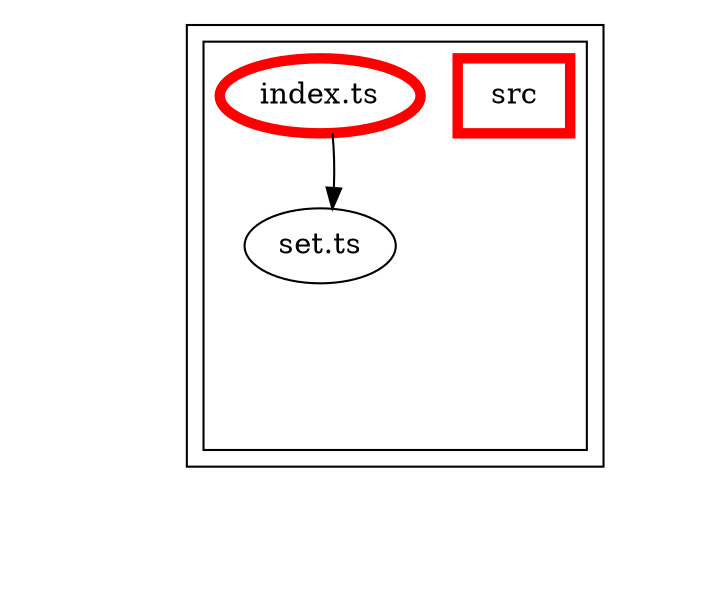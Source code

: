 digraph "dependency-graph-[object Object]" {
  compound = true;
  "dependency-graph-[object Object]" [
    style = "invis";
  ];
  "src/set.ts";
  subgraph "cluster_src" {
    color = "#000000";
    label = "";
    "name_src" [
      penwidth = 5;
      shape = "rectangle";
      color = "#ff0000";
      label = "src";
    ];
    "exit_src" [
      style = "invis";
    ];
    subgraph "cluster_src" {
      color = "#000000";
      label = "";
      "name_src" [
        penwidth = 5;
        shape = "rectangle";
        color = "#ff0000";
        label = "src";
      ];
      "exit_src" [
        style = "invis";
      ];
      "src/index.ts" [
        label = "index.ts";
        color = "#ff0000";
        penwidth = 5;
      ];
      "src/set.ts" [
        label = "set.ts";
      ];
      "src/index.ts" -> "exit_src" [
        style = "invis";
      ];
      "src/set.ts" -> "exit_src" [
        style = "invis";
      ];
    }
    "exit_src" -> "exit_src" [
      style = "invis";
    ];
    "exit_src" -> "exit_src" [
      style = "invis";
    ];
  }
  "exit_src" -> "dependency-graph-[object Object]" [
    style = "invis";
  ];
  "src/index.ts" -> "src/set.ts" [
    style = "invis";
  ];
  "src/index.ts" -> "src/set.ts" [
    style = "solid";
    ltail = "cluster_src/index.ts";
    lhead = "cluster_src/set.ts";
    color = "black";
  ];
}